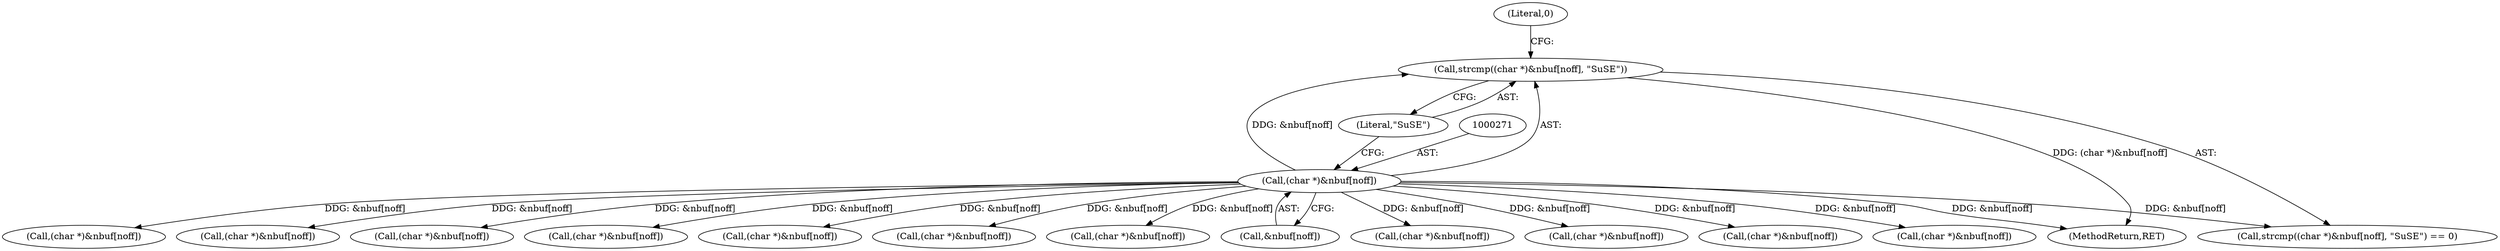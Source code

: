 digraph "0_file_b4c01141e5367f247b84dcaf6aefbb4e741842b8@API" {
"1000269" [label="(Call,strcmp((char *)&nbuf[noff], \"SuSE\"))"];
"1000270" [label="(Call,(char *)&nbuf[noff])"];
"1000906" [label="(Call,(char *)&nbuf[noff])"];
"1000887" [label="(Call,(char *)&nbuf[noff])"];
"1000925" [label="(Call,(char *)&nbuf[noff])"];
"1000624" [label="(Call,(char *)&nbuf[noff])"];
"1000530" [label="(Call,(char *)&nbuf[noff])"];
"1001237" [label="(MethodReturn,RET)"];
"1000872" [label="(Call,(char *)&nbuf[noff])"];
"1000276" [label="(Literal,\"SuSE\")"];
"1000305" [label="(Call,(char *)&nbuf[noff])"];
"1000269" [label="(Call,strcmp((char *)&nbuf[noff], \"SuSE\"))"];
"1000717" [label="(Call,(char *)&nbuf[noff])"];
"1000270" [label="(Call,(char *)&nbuf[noff])"];
"1000268" [label="(Call,strcmp((char *)&nbuf[noff], \"SuSE\") == 0)"];
"1000795" [label="(Call,(char *)&nbuf[noff])"];
"1000756" [label="(Call,(char *)&nbuf[noff])"];
"1000277" [label="(Literal,0)"];
"1000451" [label="(Call,(char *)&nbuf[noff])"];
"1000272" [label="(Call,&nbuf[noff])"];
"1000269" -> "1000268"  [label="AST: "];
"1000269" -> "1000276"  [label="CFG: "];
"1000270" -> "1000269"  [label="AST: "];
"1000276" -> "1000269"  [label="AST: "];
"1000277" -> "1000269"  [label="CFG: "];
"1000269" -> "1001237"  [label="DDG: (char *)&nbuf[noff]"];
"1000270" -> "1000269"  [label="DDG: &nbuf[noff]"];
"1000270" -> "1000272"  [label="CFG: "];
"1000271" -> "1000270"  [label="AST: "];
"1000272" -> "1000270"  [label="AST: "];
"1000276" -> "1000270"  [label="CFG: "];
"1000270" -> "1001237"  [label="DDG: &nbuf[noff]"];
"1000270" -> "1000268"  [label="DDG: &nbuf[noff]"];
"1000270" -> "1000305"  [label="DDG: &nbuf[noff]"];
"1000270" -> "1000451"  [label="DDG: &nbuf[noff]"];
"1000270" -> "1000530"  [label="DDG: &nbuf[noff]"];
"1000270" -> "1000624"  [label="DDG: &nbuf[noff]"];
"1000270" -> "1000717"  [label="DDG: &nbuf[noff]"];
"1000270" -> "1000756"  [label="DDG: &nbuf[noff]"];
"1000270" -> "1000795"  [label="DDG: &nbuf[noff]"];
"1000270" -> "1000872"  [label="DDG: &nbuf[noff]"];
"1000270" -> "1000887"  [label="DDG: &nbuf[noff]"];
"1000270" -> "1000906"  [label="DDG: &nbuf[noff]"];
"1000270" -> "1000925"  [label="DDG: &nbuf[noff]"];
}
